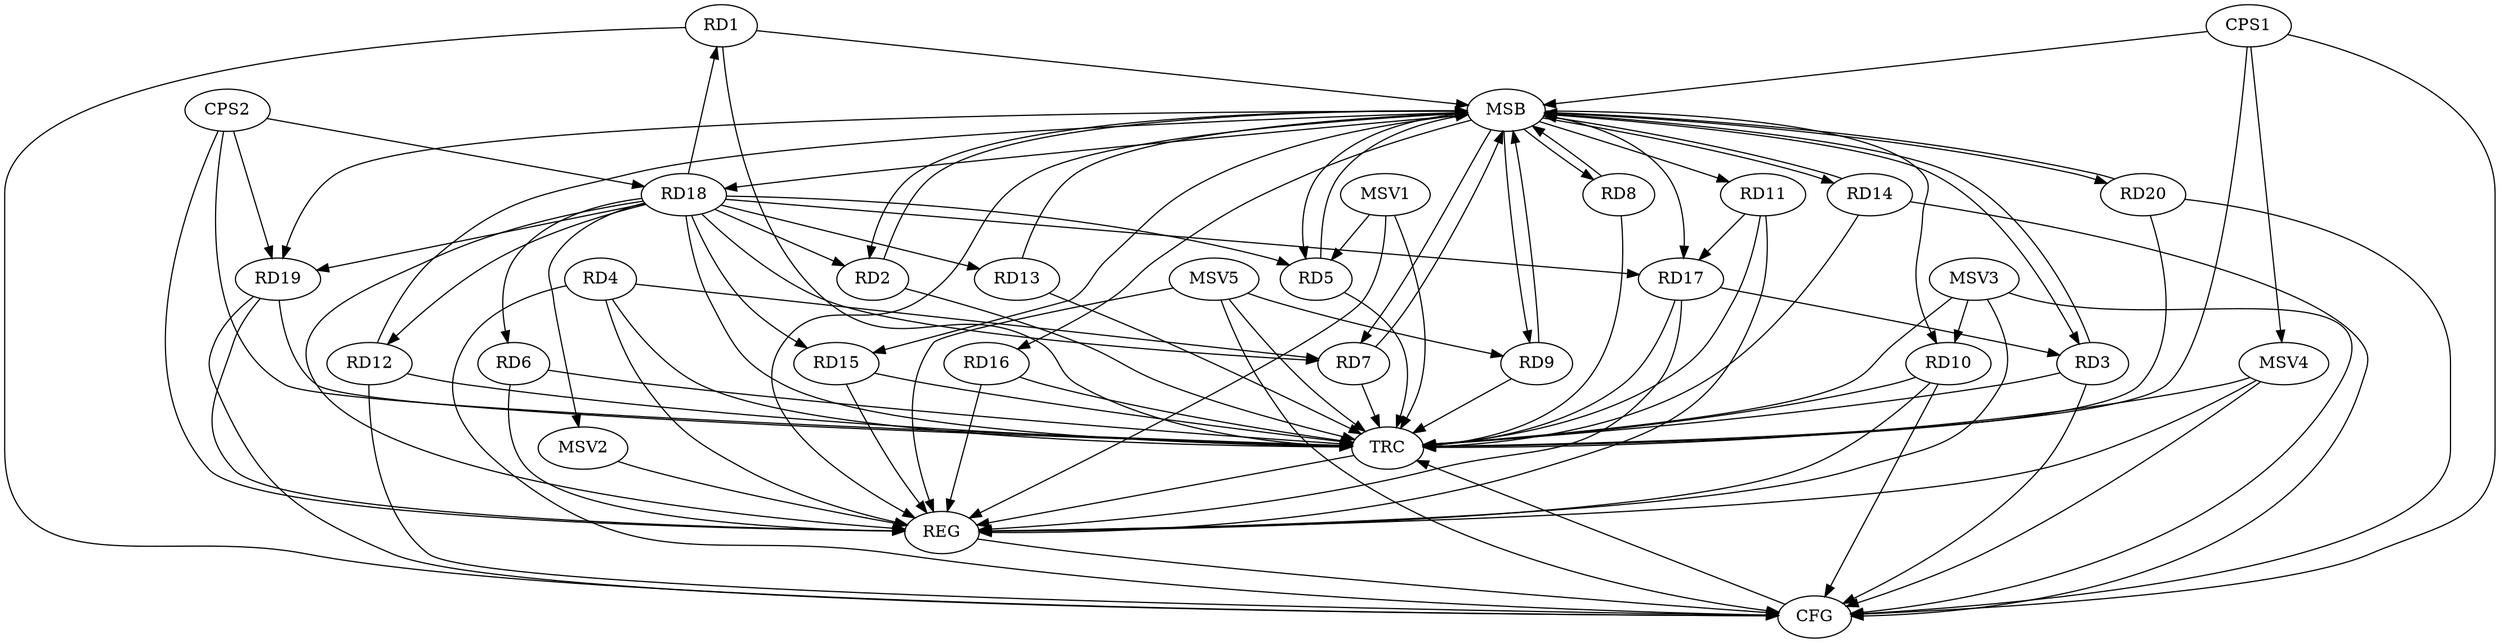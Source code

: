 strict digraph G {
  RD1 [ label="RD1" ];
  RD2 [ label="RD2" ];
  RD3 [ label="RD3" ];
  RD4 [ label="RD4" ];
  RD5 [ label="RD5" ];
  RD6 [ label="RD6" ];
  RD7 [ label="RD7" ];
  RD8 [ label="RD8" ];
  RD9 [ label="RD9" ];
  RD10 [ label="RD10" ];
  RD11 [ label="RD11" ];
  RD12 [ label="RD12" ];
  RD13 [ label="RD13" ];
  RD14 [ label="RD14" ];
  RD15 [ label="RD15" ];
  RD16 [ label="RD16" ];
  RD17 [ label="RD17" ];
  RD18 [ label="RD18" ];
  RD19 [ label="RD19" ];
  RD20 [ label="RD20" ];
  CPS1 [ label="CPS1" ];
  CPS2 [ label="CPS2" ];
  REG [ label="REG" ];
  MSB [ label="MSB" ];
  CFG [ label="CFG" ];
  TRC [ label="TRC" ];
  MSV1 [ label="MSV1" ];
  MSV2 [ label="MSV2" ];
  MSV3 [ label="MSV3" ];
  MSV4 [ label="MSV4" ];
  MSV5 [ label="MSV5" ];
  RD18 -> RD2;
  RD17 -> RD3;
  RD4 -> RD7;
  RD18 -> RD5;
  RD18 -> RD7;
  RD11 -> RD17;
  CPS2 -> RD19;
  CPS2 -> RD18;
  RD4 -> REG;
  RD6 -> REG;
  RD10 -> REG;
  RD11 -> REG;
  RD15 -> REG;
  RD16 -> REG;
  RD17 -> REG;
  RD18 -> REG;
  RD19 -> REG;
  CPS2 -> REG;
  RD1 -> MSB;
  MSB -> RD9;
  MSB -> RD11;
  MSB -> RD14;
  MSB -> REG;
  RD2 -> MSB;
  MSB -> RD10;
  MSB -> RD15;
  MSB -> RD16;
  MSB -> RD20;
  RD3 -> MSB;
  MSB -> RD8;
  RD5 -> MSB;
  MSB -> RD2;
  MSB -> RD18;
  RD7 -> MSB;
  RD8 -> MSB;
  RD9 -> MSB;
  RD12 -> MSB;
  MSB -> RD5;
  RD13 -> MSB;
  MSB -> RD19;
  RD14 -> MSB;
  MSB -> RD3;
  MSB -> RD17;
  RD20 -> MSB;
  CPS1 -> MSB;
  MSB -> RD7;
  RD20 -> CFG;
  RD1 -> CFG;
  RD3 -> CFG;
  RD10 -> CFG;
  CPS1 -> CFG;
  RD19 -> CFG;
  RD12 -> CFG;
  RD14 -> CFG;
  RD4 -> CFG;
  REG -> CFG;
  RD1 -> TRC;
  RD2 -> TRC;
  RD3 -> TRC;
  RD4 -> TRC;
  RD5 -> TRC;
  RD6 -> TRC;
  RD7 -> TRC;
  RD8 -> TRC;
  RD9 -> TRC;
  RD10 -> TRC;
  RD11 -> TRC;
  RD12 -> TRC;
  RD13 -> TRC;
  RD14 -> TRC;
  RD15 -> TRC;
  RD16 -> TRC;
  RD17 -> TRC;
  RD18 -> TRC;
  RD19 -> TRC;
  RD20 -> TRC;
  CPS1 -> TRC;
  CPS2 -> TRC;
  CFG -> TRC;
  TRC -> REG;
  RD18 -> RD19;
  RD18 -> RD6;
  RD18 -> RD17;
  RD18 -> RD1;
  RD18 -> RD15;
  RD18 -> RD13;
  RD18 -> RD12;
  MSV1 -> RD5;
  MSV1 -> REG;
  MSV1 -> TRC;
  RD18 -> MSV2;
  MSV2 -> REG;
  MSV3 -> RD10;
  MSV3 -> REG;
  MSV3 -> TRC;
  MSV3 -> CFG;
  CPS1 -> MSV4;
  MSV4 -> REG;
  MSV4 -> TRC;
  MSV4 -> CFG;
  MSV5 -> RD9;
  MSV5 -> REG;
  MSV5 -> TRC;
  MSV5 -> CFG;
}
